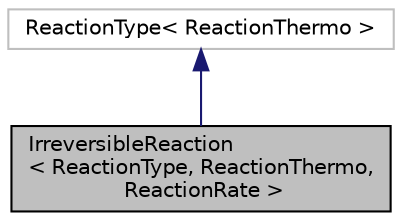 digraph "IrreversibleReaction&lt; ReactionType, ReactionThermo, ReactionRate &gt;"
{
  bgcolor="transparent";
  edge [fontname="Helvetica",fontsize="10",labelfontname="Helvetica",labelfontsize="10"];
  node [fontname="Helvetica",fontsize="10",shape=record];
  Node1 [label="IrreversibleReaction\l\< ReactionType, ReactionThermo,\l ReactionRate \>",height=0.2,width=0.4,color="black", fillcolor="grey75", style="filled", fontcolor="black"];
  Node2 -> Node1 [dir="back",color="midnightblue",fontsize="10",style="solid",fontname="Helvetica"];
  Node2 [label="ReactionType\< ReactionThermo \>",height=0.2,width=0.4,color="grey75"];
}
